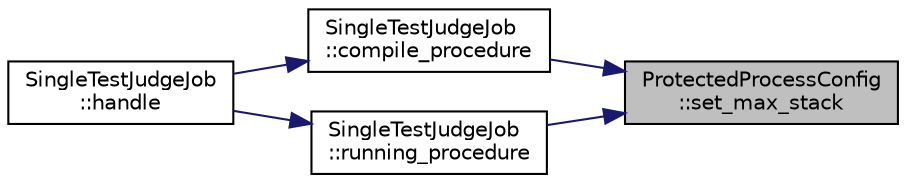 digraph "ProtectedProcessConfig::set_max_stack"
{
 // LATEX_PDF_SIZE
  edge [fontname="Helvetica",fontsize="10",labelfontname="Helvetica",labelfontsize="10"];
  node [fontname="Helvetica",fontsize="10",shape=record];
  rankdir="RL";
  Node34 [label="ProtectedProcessConfig\l::set_max_stack",height=0.2,width=0.4,color="black", fillcolor="grey75", style="filled", fontcolor="black",tooltip="set max stack"];
  Node34 -> Node35 [dir="back",color="midnightblue",fontsize="10",style="solid",fontname="Helvetica"];
  Node35 [label="SingleTestJudgeJob\l::compile_procedure",height=0.2,width=0.4,color="black", fillcolor="white", style="filled",URL="$class_single_test_judge_job.html#ae3539adaf54787d3db0efec900d746fb",tooltip=" "];
  Node35 -> Node36 [dir="back",color="midnightblue",fontsize="10",style="solid",fontname="Helvetica"];
  Node36 [label="SingleTestJudgeJob\l::handle",height=0.2,width=0.4,color="black", fillcolor="white", style="filled",URL="$class_single_test_judge_job.html#a0831e87393505947e304373d91bafb5b",tooltip=" "];
  Node34 -> Node37 [dir="back",color="midnightblue",fontsize="10",style="solid",fontname="Helvetica"];
  Node37 [label="SingleTestJudgeJob\l::running_procedure",height=0.2,width=0.4,color="black", fillcolor="white", style="filled",URL="$class_single_test_judge_job.html#a64b6b0b2a7c275e7cf0fcc06b22e02f5",tooltip=" "];
  Node37 -> Node36 [dir="back",color="midnightblue",fontsize="10",style="solid",fontname="Helvetica"];
}

